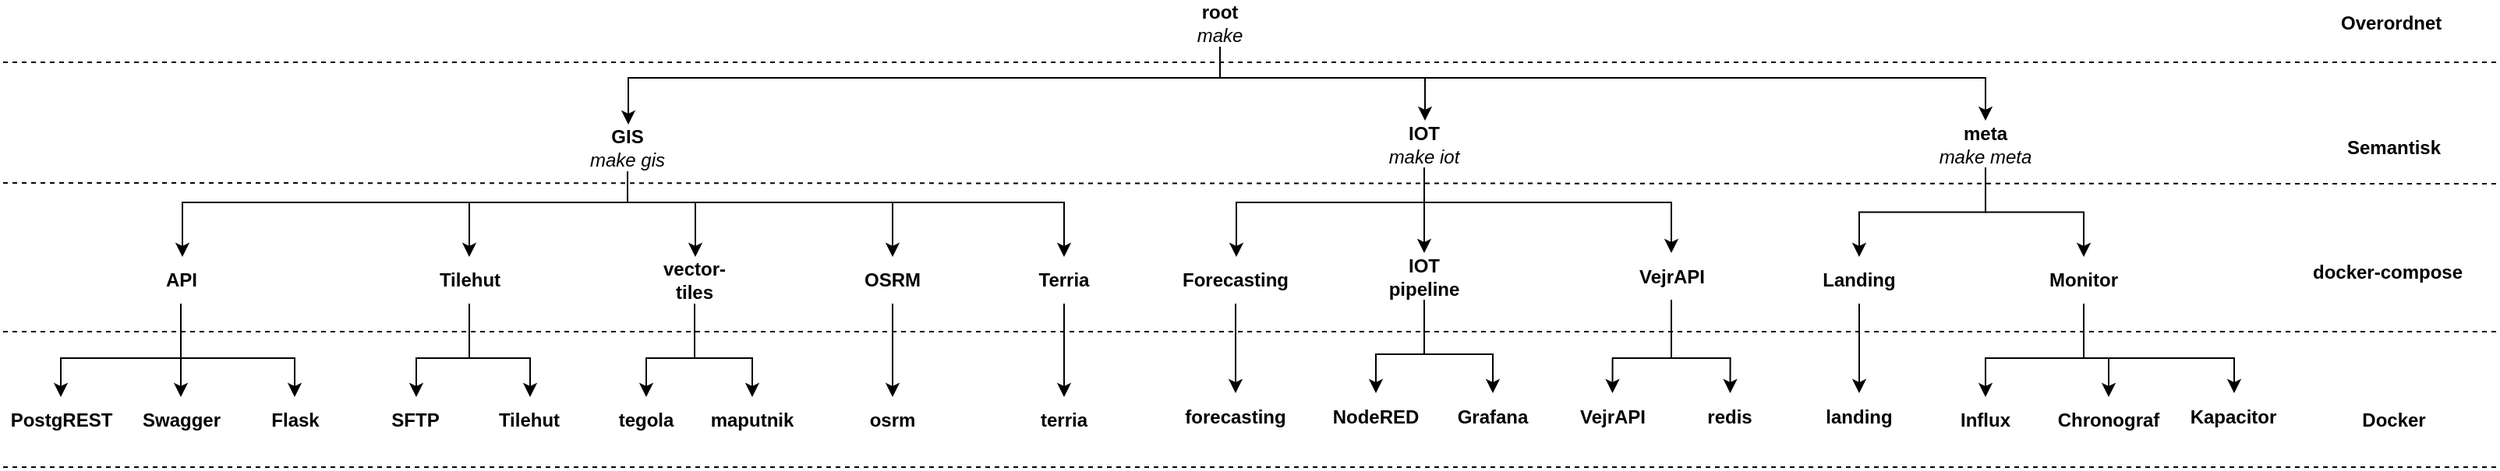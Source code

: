 <mxfile version="13.0.1" type="device"><diagram id="HXAy3_ZrkUedlojl-qok" name="Page-1"><mxGraphModel dx="914" dy="816" grid="1" gridSize="10" guides="1" tooltips="1" connect="1" arrows="1" fold="1" page="1" pageScale="1" pageWidth="827" pageHeight="1169" math="0" shadow="0"><root><mxCell id="0"/><mxCell id="1" parent="0"/><mxCell id="JgqNzilj4G63O2ba0RCJ-11" value="" style="edgeStyle=orthogonalEdgeStyle;rounded=0;orthogonalLoop=1;jettySize=auto;html=1;" parent="1" source="JgqNzilj4G63O2ba0RCJ-1" target="JgqNzilj4G63O2ba0RCJ-10" edge="1"><mxGeometry relative="1" as="geometry"><Array as="points"><mxPoint x="782" y="70"/><mxPoint x="402" y="70"/></Array></mxGeometry></mxCell><mxCell id="-KTpBqZRVg5Da02PwunJ-11" style="edgeStyle=orthogonalEdgeStyle;rounded=0;orthogonalLoop=1;jettySize=auto;html=1;" parent="1" source="JgqNzilj4G63O2ba0RCJ-1" target="JgqNzilj4G63O2ba0RCJ-12" edge="1"><mxGeometry relative="1" as="geometry"><Array as="points"><mxPoint x="782" y="70"/><mxPoint x="913" y="70"/></Array></mxGeometry></mxCell><mxCell id="-KTpBqZRVg5Da02PwunJ-12" style="edgeStyle=orthogonalEdgeStyle;rounded=0;orthogonalLoop=1;jettySize=auto;html=1;entryX=0.5;entryY=0;entryDx=0;entryDy=0;" parent="1" source="JgqNzilj4G63O2ba0RCJ-1" target="JgqNzilj4G63O2ba0RCJ-48" edge="1"><mxGeometry relative="1" as="geometry"><Array as="points"><mxPoint x="782" y="70"/><mxPoint x="1273" y="70"/></Array></mxGeometry></mxCell><mxCell id="JgqNzilj4G63O2ba0RCJ-1" value="&lt;b&gt;root&lt;/b&gt;&lt;br&gt;&lt;i&gt;make&lt;/i&gt;&lt;br&gt;" style="text;html=1;strokeColor=none;fillColor=none;align=center;verticalAlign=middle;whiteSpace=wrap;rounded=0;" parent="1" vertex="1"><mxGeometry x="750" y="20" width="63" height="30" as="geometry"/></mxCell><mxCell id="JgqNzilj4G63O2ba0RCJ-51" value="" style="edgeStyle=orthogonalEdgeStyle;rounded=0;orthogonalLoop=1;jettySize=auto;html=1;" parent="1" source="JgqNzilj4G63O2ba0RCJ-48" target="JgqNzilj4G63O2ba0RCJ-50" edge="1"><mxGeometry relative="1" as="geometry"/></mxCell><mxCell id="g5zgvx8CHBaf14yJTYkZ-26" style="edgeStyle=orthogonalEdgeStyle;rounded=0;orthogonalLoop=1;jettySize=auto;html=1;exitX=0.5;exitY=1;exitDx=0;exitDy=0;entryX=0.5;entryY=0;entryDx=0;entryDy=0;" edge="1" parent="1" source="JgqNzilj4G63O2ba0RCJ-48" target="g5zgvx8CHBaf14yJTYkZ-23"><mxGeometry relative="1" as="geometry"/></mxCell><mxCell id="JgqNzilj4G63O2ba0RCJ-48" value="&lt;b&gt;meta&lt;/b&gt;&lt;br&gt;&lt;i&gt;make meta&lt;/i&gt;&lt;br&gt;" style="text;html=1;strokeColor=none;fillColor=none;align=center;verticalAlign=middle;whiteSpace=wrap;rounded=0;" parent="1" vertex="1"><mxGeometry x="1241" y="97.5" width="63" height="30" as="geometry"/></mxCell><mxCell id="g5zgvx8CHBaf14yJTYkZ-27" style="edgeStyle=orthogonalEdgeStyle;rounded=0;orthogonalLoop=1;jettySize=auto;html=1;exitX=0.5;exitY=1;exitDx=0;exitDy=0;entryX=0.5;entryY=0;entryDx=0;entryDy=0;" edge="1" parent="1" source="JgqNzilj4G63O2ba0RCJ-50" target="JgqNzilj4G63O2ba0RCJ-55"><mxGeometry relative="1" as="geometry"><Array as="points"><mxPoint x="1336" y="250"/><mxPoint x="1273" y="250"/></Array></mxGeometry></mxCell><mxCell id="g5zgvx8CHBaf14yJTYkZ-28" style="edgeStyle=orthogonalEdgeStyle;rounded=0;orthogonalLoop=1;jettySize=auto;html=1;exitX=0.5;exitY=1;exitDx=0;exitDy=0;entryX=0.5;entryY=0;entryDx=0;entryDy=0;" edge="1" parent="1" source="JgqNzilj4G63O2ba0RCJ-50" target="JgqNzilj4G63O2ba0RCJ-58"><mxGeometry relative="1" as="geometry"><Array as="points"><mxPoint x="1336" y="250"/><mxPoint x="1352" y="250"/></Array></mxGeometry></mxCell><mxCell id="g5zgvx8CHBaf14yJTYkZ-29" style="edgeStyle=orthogonalEdgeStyle;rounded=0;orthogonalLoop=1;jettySize=auto;html=1;exitX=0.5;exitY=1;exitDx=0;exitDy=0;" edge="1" parent="1" source="JgqNzilj4G63O2ba0RCJ-50" target="JgqNzilj4G63O2ba0RCJ-60"><mxGeometry relative="1" as="geometry"><Array as="points"><mxPoint x="1336" y="250"/><mxPoint x="1432" y="250"/></Array></mxGeometry></mxCell><mxCell id="JgqNzilj4G63O2ba0RCJ-50" value="&lt;b&gt;Monitor&lt;/b&gt;&lt;br&gt;" style="text;html=1;strokeColor=none;fillColor=none;align=center;verticalAlign=middle;whiteSpace=wrap;rounded=0;" parent="1" vertex="1"><mxGeometry x="1304" y="185" width="63" height="30" as="geometry"/></mxCell><mxCell id="JgqNzilj4G63O2ba0RCJ-60" value="&lt;b&gt;Kapacitor&lt;/b&gt;&lt;br&gt;" style="text;html=1;strokeColor=none;fillColor=none;align=center;verticalAlign=middle;whiteSpace=wrap;rounded=0;" parent="1" vertex="1"><mxGeometry x="1400" y="272.5" width="63" height="30" as="geometry"/></mxCell><mxCell id="JgqNzilj4G63O2ba0RCJ-58" value="&lt;b&gt;Chronograf&lt;/b&gt;&lt;br&gt;" style="text;html=1;strokeColor=none;fillColor=none;align=center;verticalAlign=middle;whiteSpace=wrap;rounded=0;" parent="1" vertex="1"><mxGeometry x="1320" y="275" width="63" height="30" as="geometry"/></mxCell><mxCell id="JgqNzilj4G63O2ba0RCJ-55" value="&lt;b&gt;Influx&lt;/b&gt;&lt;br&gt;" style="text;html=1;strokeColor=none;fillColor=none;align=center;verticalAlign=middle;whiteSpace=wrap;rounded=0;" parent="1" vertex="1"><mxGeometry x="1241" y="275" width="63" height="30" as="geometry"/></mxCell><mxCell id="JgqNzilj4G63O2ba0RCJ-54" style="edgeStyle=orthogonalEdgeStyle;rounded=0;orthogonalLoop=1;jettySize=auto;html=1;entryX=0.5;entryY=0;entryDx=0;entryDy=0;" parent="1" source="JgqNzilj4G63O2ba0RCJ-12" target="JgqNzilj4G63O2ba0RCJ-14" edge="1"><mxGeometry relative="1" as="geometry"/></mxCell><mxCell id="g5zgvx8CHBaf14yJTYkZ-18" style="edgeStyle=orthogonalEdgeStyle;rounded=0;orthogonalLoop=1;jettySize=auto;html=1;exitX=0.5;exitY=1;exitDx=0;exitDy=0;" edge="1" parent="1" source="JgqNzilj4G63O2ba0RCJ-12" target="g5zgvx8CHBaf14yJTYkZ-16"><mxGeometry relative="1" as="geometry"><Array as="points"><mxPoint x="913" y="150"/><mxPoint x="792" y="150"/></Array></mxGeometry></mxCell><mxCell id="g5zgvx8CHBaf14yJTYkZ-20" style="edgeStyle=orthogonalEdgeStyle;rounded=0;orthogonalLoop=1;jettySize=auto;html=1;exitX=0.5;exitY=1;exitDx=0;exitDy=0;entryX=0.5;entryY=0;entryDx=0;entryDy=0;" edge="1" parent="1" source="JgqNzilj4G63O2ba0RCJ-12" target="g5zgvx8CHBaf14yJTYkZ-13"><mxGeometry relative="1" as="geometry"><Array as="points"><mxPoint x="913" y="150"/><mxPoint x="1071" y="150"/></Array></mxGeometry></mxCell><mxCell id="JgqNzilj4G63O2ba0RCJ-12" value="&lt;b&gt;IOT&lt;/b&gt;&lt;br&gt;&lt;i&gt;make iot&lt;/i&gt;&lt;br&gt;" style="text;html=1;strokeColor=none;fillColor=none;align=center;verticalAlign=middle;whiteSpace=wrap;rounded=0;" parent="1" vertex="1"><mxGeometry x="881" y="97.5" width="63" height="30" as="geometry"/></mxCell><mxCell id="-KTpBqZRVg5Da02PwunJ-13" style="edgeStyle=orthogonalEdgeStyle;rounded=0;orthogonalLoop=1;jettySize=auto;html=1;" parent="1" source="JgqNzilj4G63O2ba0RCJ-14" target="JgqNzilj4G63O2ba0RCJ-18" edge="1"><mxGeometry relative="1" as="geometry"><Array as="points"><mxPoint x="912.5" y="247.5"/><mxPoint x="881.5" y="247.5"/></Array></mxGeometry></mxCell><mxCell id="-KTpBqZRVg5Da02PwunJ-14" style="edgeStyle=orthogonalEdgeStyle;rounded=0;orthogonalLoop=1;jettySize=auto;html=1;entryX=0.5;entryY=0;entryDx=0;entryDy=0;" parent="1" source="JgqNzilj4G63O2ba0RCJ-14" target="JgqNzilj4G63O2ba0RCJ-16" edge="1"><mxGeometry relative="1" as="geometry"><Array as="points"><mxPoint x="912.5" y="247.5"/><mxPoint x="956.5" y="247.5"/></Array></mxGeometry></mxCell><mxCell id="JgqNzilj4G63O2ba0RCJ-14" value="&lt;b&gt;IOT pipeline&lt;/b&gt;&lt;br&gt;" style="text;html=1;strokeColor=none;fillColor=none;align=center;verticalAlign=middle;whiteSpace=wrap;rounded=0;" parent="1" vertex="1"><mxGeometry x="881" y="182.5" width="63" height="30" as="geometry"/></mxCell><mxCell id="JgqNzilj4G63O2ba0RCJ-18" value="&lt;b&gt;NodeRED&lt;/b&gt;&lt;br&gt;" style="text;html=1;strokeColor=none;fillColor=none;align=center;verticalAlign=middle;whiteSpace=wrap;rounded=0;" parent="1" vertex="1"><mxGeometry x="849.5" y="272.5" width="63" height="30" as="geometry"/></mxCell><mxCell id="JgqNzilj4G63O2ba0RCJ-16" value="&lt;b&gt;Grafana&lt;/b&gt;&lt;br&gt;" style="text;html=1;strokeColor=none;fillColor=none;align=center;verticalAlign=middle;whiteSpace=wrap;rounded=0;" parent="1" vertex="1"><mxGeometry x="925" y="272.5" width="63" height="30" as="geometry"/></mxCell><mxCell id="JgqNzilj4G63O2ba0RCJ-33" value="" style="edgeStyle=orthogonalEdgeStyle;rounded=0;orthogonalLoop=1;jettySize=auto;html=1;exitX=0.5;exitY=1;exitDx=0;exitDy=0;" parent="1" target="JgqNzilj4G63O2ba0RCJ-32" edge="1" source="JgqNzilj4G63O2ba0RCJ-10"><mxGeometry relative="1" as="geometry"><mxPoint x="227.5" y="130" as="sourcePoint"/><Array as="points"><mxPoint x="402" y="150"/><mxPoint x="116" y="150"/></Array></mxGeometry></mxCell><mxCell id="JgqNzilj4G63O2ba0RCJ-52" style="edgeStyle=orthogonalEdgeStyle;rounded=0;orthogonalLoop=1;jettySize=auto;html=1;" parent="1" source="JgqNzilj4G63O2ba0RCJ-10" target="JgqNzilj4G63O2ba0RCJ-25" edge="1"><mxGeometry relative="1" as="geometry"><Array as="points"><mxPoint x="402" y="150"/><mxPoint x="300" y="150"/></Array></mxGeometry></mxCell><mxCell id="-KTpBqZRVg5Da02PwunJ-7" style="edgeStyle=orthogonalEdgeStyle;rounded=0;orthogonalLoop=1;jettySize=auto;html=1;" parent="1" source="JgqNzilj4G63O2ba0RCJ-10" target="-KTpBqZRVg5Da02PwunJ-2" edge="1"><mxGeometry relative="1" as="geometry"><Array as="points"><mxPoint x="402" y="150"/><mxPoint x="445" y="150"/></Array></mxGeometry></mxCell><mxCell id="g5zgvx8CHBaf14yJTYkZ-8" style="edgeStyle=orthogonalEdgeStyle;rounded=0;orthogonalLoop=1;jettySize=auto;html=1;exitX=0.5;exitY=1;exitDx=0;exitDy=0;entryX=0.5;entryY=0;entryDx=0;entryDy=0;" edge="1" parent="1" source="JgqNzilj4G63O2ba0RCJ-10" target="g5zgvx8CHBaf14yJTYkZ-4"><mxGeometry relative="1" as="geometry"><Array as="points"><mxPoint x="402" y="150"/><mxPoint x="682" y="150"/></Array></mxGeometry></mxCell><mxCell id="g5zgvx8CHBaf14yJTYkZ-9" style="edgeStyle=orthogonalEdgeStyle;rounded=0;orthogonalLoop=1;jettySize=auto;html=1;exitX=0.5;exitY=1;exitDx=0;exitDy=0;entryX=0.5;entryY=0;entryDx=0;entryDy=0;" edge="1" parent="1" source="JgqNzilj4G63O2ba0RCJ-10" target="g5zgvx8CHBaf14yJTYkZ-2"><mxGeometry relative="1" as="geometry"><Array as="points"><mxPoint x="402" y="150"/><mxPoint x="572" y="150"/></Array></mxGeometry></mxCell><mxCell id="JgqNzilj4G63O2ba0RCJ-10" value="&lt;b&gt;GIS&lt;/b&gt;&lt;br&gt;&lt;i&gt;make gis&lt;/i&gt;&lt;br&gt;" style="text;html=1;strokeColor=none;fillColor=none;align=center;verticalAlign=middle;whiteSpace=wrap;rounded=0;" parent="1" vertex="1"><mxGeometry x="370" y="100" width="63" height="30" as="geometry"/></mxCell><mxCell id="JgqNzilj4G63O2ba0RCJ-43" style="edgeStyle=orthogonalEdgeStyle;rounded=0;orthogonalLoop=1;jettySize=auto;html=1;" parent="1" source="JgqNzilj4G63O2ba0RCJ-32" target="JgqNzilj4G63O2ba0RCJ-41" edge="1"><mxGeometry relative="1" as="geometry"><Array as="points"><mxPoint x="115" y="250"/><mxPoint x="38" y="250"/></Array></mxGeometry></mxCell><mxCell id="JgqNzilj4G63O2ba0RCJ-44" style="edgeStyle=orthogonalEdgeStyle;rounded=0;orthogonalLoop=1;jettySize=auto;html=1;entryX=0.5;entryY=0;entryDx=0;entryDy=0;" parent="1" source="JgqNzilj4G63O2ba0RCJ-32" target="JgqNzilj4G63O2ba0RCJ-36" edge="1"><mxGeometry relative="1" as="geometry"/></mxCell><mxCell id="JgqNzilj4G63O2ba0RCJ-45" style="edgeStyle=orthogonalEdgeStyle;rounded=0;orthogonalLoop=1;jettySize=auto;html=1;entryX=0.5;entryY=0;entryDx=0;entryDy=0;" parent="1" source="JgqNzilj4G63O2ba0RCJ-32" target="JgqNzilj4G63O2ba0RCJ-37" edge="1"><mxGeometry relative="1" as="geometry"><Array as="points"><mxPoint x="115" y="250"/><mxPoint x="188" y="250"/></Array></mxGeometry></mxCell><mxCell id="JgqNzilj4G63O2ba0RCJ-32" value="&lt;b&gt;API&lt;/b&gt;&lt;br&gt;" style="text;html=1;strokeColor=none;fillColor=none;align=center;verticalAlign=middle;whiteSpace=wrap;rounded=0;" parent="1" vertex="1"><mxGeometry x="83.5" y="185" width="63" height="30" as="geometry"/></mxCell><mxCell id="JgqNzilj4G63O2ba0RCJ-28" value="" style="edgeStyle=orthogonalEdgeStyle;rounded=0;orthogonalLoop=1;jettySize=auto;html=1;" parent="1" source="JgqNzilj4G63O2ba0RCJ-25" target="JgqNzilj4G63O2ba0RCJ-27" edge="1"><mxGeometry relative="1" as="geometry"><Array as="points"><mxPoint x="300" y="250"/><mxPoint x="339" y="250"/></Array></mxGeometry></mxCell><mxCell id="JgqNzilj4G63O2ba0RCJ-31" value="" style="edgeStyle=orthogonalEdgeStyle;rounded=0;orthogonalLoop=1;jettySize=auto;html=1;" parent="1" source="JgqNzilj4G63O2ba0RCJ-25" target="JgqNzilj4G63O2ba0RCJ-30" edge="1"><mxGeometry relative="1" as="geometry"><Array as="points"><mxPoint x="300" y="250"/><mxPoint x="266" y="250"/></Array></mxGeometry></mxCell><mxCell id="JgqNzilj4G63O2ba0RCJ-25" value="&lt;b&gt;Tilehut&lt;/b&gt;&lt;br&gt;" style="text;html=1;strokeColor=none;fillColor=none;align=center;verticalAlign=middle;whiteSpace=wrap;rounded=0;" parent="1" vertex="1"><mxGeometry x="268.5" y="185" width="63" height="30" as="geometry"/></mxCell><mxCell id="JgqNzilj4G63O2ba0RCJ-30" value="&lt;b&gt;SFTP&lt;/b&gt;&lt;br&gt;" style="text;html=1;strokeColor=none;fillColor=none;align=center;verticalAlign=middle;whiteSpace=wrap;rounded=0;" parent="1" vertex="1"><mxGeometry x="234" y="275" width="63" height="30" as="geometry"/></mxCell><mxCell id="JgqNzilj4G63O2ba0RCJ-27" value="&lt;b&gt;Tilehut&lt;/b&gt;&lt;br&gt;" style="text;html=1;strokeColor=none;fillColor=none;align=center;verticalAlign=middle;whiteSpace=wrap;rounded=0;" parent="1" vertex="1"><mxGeometry x="307" y="275" width="63" height="30" as="geometry"/></mxCell><mxCell id="JgqNzilj4G63O2ba0RCJ-36" value="&lt;b&gt;Swagger&lt;/b&gt;" style="text;html=1;strokeColor=none;fillColor=none;align=center;verticalAlign=middle;whiteSpace=wrap;rounded=0;" parent="1" vertex="1"><mxGeometry x="83.5" y="275" width="63" height="30" as="geometry"/></mxCell><mxCell id="JgqNzilj4G63O2ba0RCJ-37" value="&lt;b&gt;Flask&lt;/b&gt;&lt;br&gt;" style="text;html=1;strokeColor=none;fillColor=none;align=center;verticalAlign=middle;whiteSpace=wrap;rounded=0;" parent="1" vertex="1"><mxGeometry x="156.5" y="275" width="63" height="30" as="geometry"/></mxCell><mxCell id="JgqNzilj4G63O2ba0RCJ-41" value="&lt;b&gt;PostgREST&lt;/b&gt;" style="text;html=1;strokeColor=none;fillColor=none;align=center;verticalAlign=middle;whiteSpace=wrap;rounded=0;" parent="1" vertex="1"><mxGeometry x="6.5" y="275" width="63" height="30" as="geometry"/></mxCell><mxCell id="JgqNzilj4G63O2ba0RCJ-62" value="" style="endArrow=none;dashed=1;html=1;" parent="1" edge="1"><mxGeometry width="50" height="50" relative="1" as="geometry"><mxPoint x="1600" y="320" as="sourcePoint"/><mxPoint y="320" as="targetPoint"/></mxGeometry></mxCell><mxCell id="JgqNzilj4G63O2ba0RCJ-63" value="" style="endArrow=none;dashed=1;html=1;" parent="1" edge="1"><mxGeometry width="50" height="50" relative="1" as="geometry"><mxPoint x="1600" y="233" as="sourcePoint"/><mxPoint y="233" as="targetPoint"/></mxGeometry></mxCell><mxCell id="JgqNzilj4G63O2ba0RCJ-64" value="" style="endArrow=none;dashed=1;html=1;" parent="1" edge="1"><mxGeometry width="50" height="50" relative="1" as="geometry"><mxPoint x="1600" y="138" as="sourcePoint"/><mxPoint y="137.5" as="targetPoint"/></mxGeometry></mxCell><mxCell id="JgqNzilj4G63O2ba0RCJ-65" value="" style="endArrow=none;dashed=1;html=1;" parent="1" edge="1"><mxGeometry width="50" height="50" relative="1" as="geometry"><mxPoint x="1600" y="60" as="sourcePoint"/><mxPoint y="60" as="targetPoint"/></mxGeometry></mxCell><mxCell id="JgqNzilj4G63O2ba0RCJ-66" value="&lt;b&gt;Overordnet&amp;nbsp;&lt;/b&gt;" style="text;html=1;strokeColor=none;fillColor=none;align=center;verticalAlign=middle;whiteSpace=wrap;rounded=0;" parent="1" vertex="1"><mxGeometry x="1484" y="20" width="101" height="30" as="geometry"/></mxCell><mxCell id="JgqNzilj4G63O2ba0RCJ-67" value="&lt;b&gt;Semantisk&lt;/b&gt;" style="text;html=1;strokeColor=none;fillColor=none;align=center;verticalAlign=middle;whiteSpace=wrap;rounded=0;" parent="1" vertex="1"><mxGeometry x="1484" y="100" width="101" height="30" as="geometry"/></mxCell><mxCell id="JgqNzilj4G63O2ba0RCJ-68" value="&lt;b&gt;docker-compose&lt;/b&gt;" style="text;html=1;strokeColor=none;fillColor=none;align=center;verticalAlign=middle;whiteSpace=wrap;rounded=0;" parent="1" vertex="1"><mxGeometry x="1480" y="180" width="101" height="30" as="geometry"/></mxCell><mxCell id="JgqNzilj4G63O2ba0RCJ-69" value="&lt;b&gt;Docker&lt;/b&gt;" style="text;html=1;strokeColor=none;fillColor=none;align=center;verticalAlign=middle;whiteSpace=wrap;rounded=0;" parent="1" vertex="1"><mxGeometry x="1484" y="275" width="101" height="30" as="geometry"/></mxCell><mxCell id="-KTpBqZRVg5Da02PwunJ-9" style="edgeStyle=orthogonalEdgeStyle;rounded=0;orthogonalLoop=1;jettySize=auto;html=1;entryX=0.5;entryY=0;entryDx=0;entryDy=0;" parent="1" source="-KTpBqZRVg5Da02PwunJ-2" target="-KTpBqZRVg5Da02PwunJ-3" edge="1"><mxGeometry relative="1" as="geometry"><Array as="points"><mxPoint x="445" y="250"/><mxPoint x="414" y="250"/></Array></mxGeometry></mxCell><mxCell id="-KTpBqZRVg5Da02PwunJ-10" style="edgeStyle=orthogonalEdgeStyle;rounded=0;orthogonalLoop=1;jettySize=auto;html=1;entryX=0.5;entryY=0;entryDx=0;entryDy=0;" parent="1" source="-KTpBqZRVg5Da02PwunJ-2" target="-KTpBqZRVg5Da02PwunJ-4" edge="1"><mxGeometry relative="1" as="geometry"><Array as="points"><mxPoint x="445" y="250"/><mxPoint x="482" y="250"/></Array></mxGeometry></mxCell><mxCell id="-KTpBqZRVg5Da02PwunJ-2" value="&lt;b&gt;vector-tiles&lt;/b&gt;&lt;br&gt;" style="text;html=1;strokeColor=none;fillColor=none;align=center;verticalAlign=middle;whiteSpace=wrap;rounded=0;" parent="1" vertex="1"><mxGeometry x="413" y="185" width="63" height="30" as="geometry"/></mxCell><mxCell id="-KTpBqZRVg5Da02PwunJ-3" value="&lt;b&gt;tegola&lt;/b&gt;&lt;br&gt;" style="text;html=1;strokeColor=none;fillColor=none;align=center;verticalAlign=middle;whiteSpace=wrap;rounded=0;" parent="1" vertex="1"><mxGeometry x="382" y="275" width="63" height="30" as="geometry"/></mxCell><mxCell id="-KTpBqZRVg5Da02PwunJ-4" value="&lt;b&gt;maputnik&lt;/b&gt;&lt;br&gt;" style="text;html=1;strokeColor=none;fillColor=none;align=center;verticalAlign=middle;whiteSpace=wrap;rounded=0;" parent="1" vertex="1"><mxGeometry x="450" y="275" width="63" height="30" as="geometry"/></mxCell><mxCell id="g5zgvx8CHBaf14yJTYkZ-10" style="edgeStyle=orthogonalEdgeStyle;rounded=0;orthogonalLoop=1;jettySize=auto;html=1;exitX=0.5;exitY=1;exitDx=0;exitDy=0;entryX=0.5;entryY=0;entryDx=0;entryDy=0;" edge="1" parent="1" source="g5zgvx8CHBaf14yJTYkZ-2" target="g5zgvx8CHBaf14yJTYkZ-3"><mxGeometry relative="1" as="geometry"/></mxCell><mxCell id="g5zgvx8CHBaf14yJTYkZ-2" value="&lt;b&gt;OSRM&lt;/b&gt;" style="text;html=1;strokeColor=none;fillColor=none;align=center;verticalAlign=middle;whiteSpace=wrap;rounded=0;" vertex="1" parent="1"><mxGeometry x="540" y="185" width="63" height="30" as="geometry"/></mxCell><mxCell id="g5zgvx8CHBaf14yJTYkZ-3" value="&lt;b&gt;osrm&lt;/b&gt;" style="text;html=1;strokeColor=none;fillColor=none;align=center;verticalAlign=middle;whiteSpace=wrap;rounded=0;" vertex="1" parent="1"><mxGeometry x="540" y="275" width="63" height="30" as="geometry"/></mxCell><mxCell id="g5zgvx8CHBaf14yJTYkZ-11" style="edgeStyle=orthogonalEdgeStyle;rounded=0;orthogonalLoop=1;jettySize=auto;html=1;exitX=0.5;exitY=1;exitDx=0;exitDy=0;" edge="1" parent="1" source="g5zgvx8CHBaf14yJTYkZ-4" target="g5zgvx8CHBaf14yJTYkZ-5"><mxGeometry relative="1" as="geometry"/></mxCell><mxCell id="g5zgvx8CHBaf14yJTYkZ-4" value="&lt;b&gt;Terria&lt;br&gt;&lt;/b&gt;" style="text;html=1;strokeColor=none;fillColor=none;align=center;verticalAlign=middle;whiteSpace=wrap;rounded=0;" vertex="1" parent="1"><mxGeometry x="650" y="185" width="63" height="30" as="geometry"/></mxCell><mxCell id="g5zgvx8CHBaf14yJTYkZ-5" value="&lt;b&gt;terria&lt;/b&gt;" style="text;html=1;strokeColor=none;fillColor=none;align=center;verticalAlign=middle;whiteSpace=wrap;rounded=0;" vertex="1" parent="1"><mxGeometry x="650" y="275" width="63" height="30" as="geometry"/></mxCell><mxCell id="g5zgvx8CHBaf14yJTYkZ-21" style="edgeStyle=orthogonalEdgeStyle;rounded=0;orthogonalLoop=1;jettySize=auto;html=1;exitX=0.5;exitY=1;exitDx=0;exitDy=0;entryX=0.5;entryY=0;entryDx=0;entryDy=0;" edge="1" parent="1" source="g5zgvx8CHBaf14yJTYkZ-13" target="g5zgvx8CHBaf14yJTYkZ-14"><mxGeometry relative="1" as="geometry"><Array as="points"><mxPoint x="1071" y="250"/><mxPoint x="1033" y="250"/></Array></mxGeometry></mxCell><mxCell id="g5zgvx8CHBaf14yJTYkZ-22" style="edgeStyle=orthogonalEdgeStyle;rounded=0;orthogonalLoop=1;jettySize=auto;html=1;exitX=0.5;exitY=1;exitDx=0;exitDy=0;entryX=0.5;entryY=0;entryDx=0;entryDy=0;" edge="1" parent="1" source="g5zgvx8CHBaf14yJTYkZ-13" target="g5zgvx8CHBaf14yJTYkZ-15"><mxGeometry relative="1" as="geometry"><Array as="points"><mxPoint x="1071" y="250"/><mxPoint x="1109" y="250"/></Array></mxGeometry></mxCell><mxCell id="g5zgvx8CHBaf14yJTYkZ-13" value="&lt;b&gt;VejrAPI&lt;/b&gt;" style="text;html=1;strokeColor=none;fillColor=none;align=center;verticalAlign=middle;whiteSpace=wrap;rounded=0;" vertex="1" parent="1"><mxGeometry x="1039.5" y="182.5" width="63" height="30" as="geometry"/></mxCell><mxCell id="g5zgvx8CHBaf14yJTYkZ-14" value="&lt;b&gt;VejrAPI&lt;/b&gt;" style="text;html=1;strokeColor=none;fillColor=none;align=center;verticalAlign=middle;whiteSpace=wrap;rounded=0;" vertex="1" parent="1"><mxGeometry x="1001.75" y="272.5" width="63" height="30" as="geometry"/></mxCell><mxCell id="g5zgvx8CHBaf14yJTYkZ-15" value="&lt;b&gt;redis&lt;/b&gt;" style="text;html=1;strokeColor=none;fillColor=none;align=center;verticalAlign=middle;whiteSpace=wrap;rounded=0;" vertex="1" parent="1"><mxGeometry x="1077.25" y="272.5" width="63" height="30" as="geometry"/></mxCell><mxCell id="g5zgvx8CHBaf14yJTYkZ-19" style="edgeStyle=orthogonalEdgeStyle;rounded=0;orthogonalLoop=1;jettySize=auto;html=1;exitX=0.5;exitY=1;exitDx=0;exitDy=0;entryX=0.5;entryY=0;entryDx=0;entryDy=0;" edge="1" parent="1" source="g5zgvx8CHBaf14yJTYkZ-16" target="g5zgvx8CHBaf14yJTYkZ-17"><mxGeometry relative="1" as="geometry"/></mxCell><mxCell id="g5zgvx8CHBaf14yJTYkZ-16" value="&lt;b&gt;Forecasting&lt;/b&gt;" style="text;html=1;strokeColor=none;fillColor=none;align=center;verticalAlign=middle;whiteSpace=wrap;rounded=0;" vertex="1" parent="1"><mxGeometry x="760" y="185" width="63" height="30" as="geometry"/></mxCell><mxCell id="g5zgvx8CHBaf14yJTYkZ-17" value="&lt;b&gt;forecasting&lt;/b&gt;" style="text;html=1;strokeColor=none;fillColor=none;align=center;verticalAlign=middle;whiteSpace=wrap;rounded=0;" vertex="1" parent="1"><mxGeometry x="760" y="272.5" width="63" height="30" as="geometry"/></mxCell><mxCell id="g5zgvx8CHBaf14yJTYkZ-25" style="edgeStyle=orthogonalEdgeStyle;rounded=0;orthogonalLoop=1;jettySize=auto;html=1;exitX=0.5;exitY=1;exitDx=0;exitDy=0;" edge="1" parent="1" source="g5zgvx8CHBaf14yJTYkZ-23" target="g5zgvx8CHBaf14yJTYkZ-24"><mxGeometry relative="1" as="geometry"/></mxCell><mxCell id="g5zgvx8CHBaf14yJTYkZ-23" value="&lt;b&gt;Landing&lt;/b&gt;" style="text;html=1;strokeColor=none;fillColor=none;align=center;verticalAlign=middle;whiteSpace=wrap;rounded=0;" vertex="1" parent="1"><mxGeometry x="1160" y="185" width="63" height="30" as="geometry"/></mxCell><mxCell id="g5zgvx8CHBaf14yJTYkZ-24" value="&lt;b&gt;landing&lt;/b&gt;" style="text;html=1;strokeColor=none;fillColor=none;align=center;verticalAlign=middle;whiteSpace=wrap;rounded=0;" vertex="1" parent="1"><mxGeometry x="1160" y="272.5" width="63" height="30" as="geometry"/></mxCell></root></mxGraphModel></diagram></mxfile>